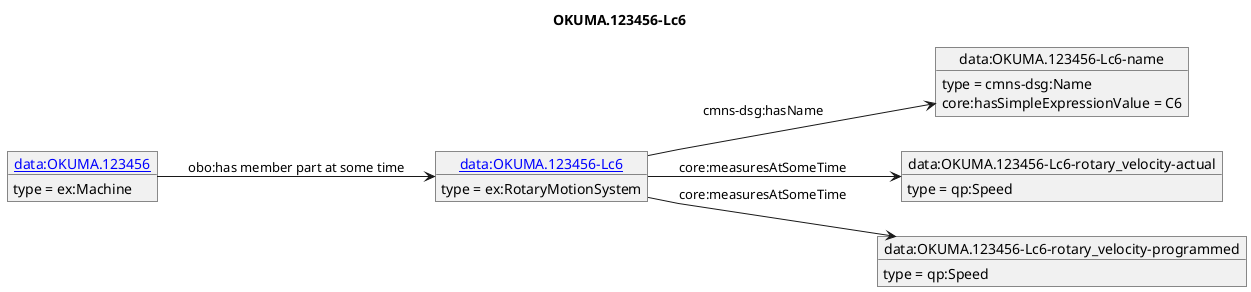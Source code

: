 @startuml
skinparam linetype polyline
left to right direction
title OKUMA.123456-Lc6
object "[[./OKUMA.123456-Lc6.html data:OKUMA.123456-Lc6]]" as o1 {
 type = ex:RotaryMotionSystem
 }
object "data:OKUMA.123456-Lc6-name" as o2 {
 type = cmns-dsg:Name
 }
object "data:OKUMA.123456-Lc6-rotary_velocity-actual" as o3 {
 type = qp:Speed
 }
object "data:OKUMA.123456-Lc6-rotary_velocity-programmed" as o4 {
 type = qp:Speed
 }
object "[[./OKUMA.123456.html data:OKUMA.123456]]" as o5 {
 type = ex:Machine
 }
o1 --> o2 : cmns-dsg:hasName
o2 : core:hasSimpleExpressionValue = C6
o1 --> o3 : core:measuresAtSomeTime
o1 --> o4 : core:measuresAtSomeTime
o5 --> o1 : obo:has member part at some time
@enduml

